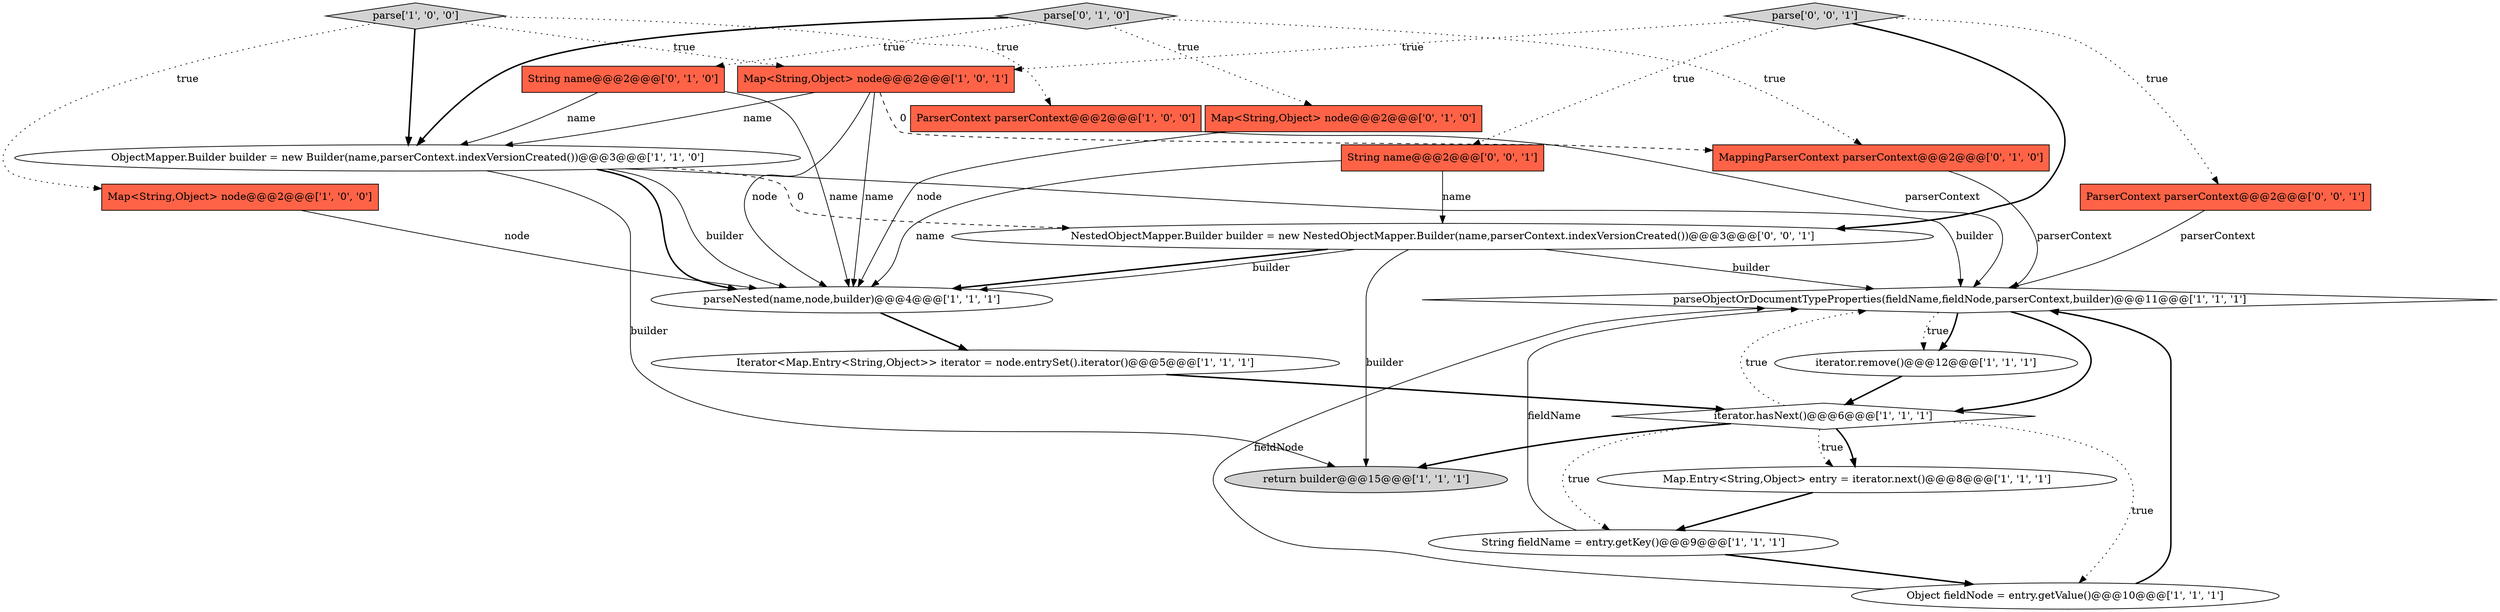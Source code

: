 digraph {
15 [style = filled, label = "String name@@@2@@@['0', '1', '0']", fillcolor = tomato, shape = box image = "AAA0AAABBB2BBB"];
9 [style = filled, label = "return builder@@@15@@@['1', '1', '1']", fillcolor = lightgray, shape = ellipse image = "AAA0AAABBB1BBB"];
12 [style = filled, label = "Map<String,Object> node@@@2@@@['1', '0', '1']", fillcolor = tomato, shape = box image = "AAA0AAABBB1BBB"];
21 [style = filled, label = "String name@@@2@@@['0', '0', '1']", fillcolor = tomato, shape = box image = "AAA0AAABBB3BBB"];
6 [style = filled, label = "String fieldName = entry.getKey()@@@9@@@['1', '1', '1']", fillcolor = white, shape = ellipse image = "AAA0AAABBB1BBB"];
2 [style = filled, label = "parseObjectOrDocumentTypeProperties(fieldName,fieldNode,parserContext,builder)@@@11@@@['1', '1', '1']", fillcolor = white, shape = diamond image = "AAA0AAABBB1BBB"];
14 [style = filled, label = "Map<String,Object> node@@@2@@@['0', '1', '0']", fillcolor = tomato, shape = box image = "AAA0AAABBB2BBB"];
13 [style = filled, label = "iterator.hasNext()@@@6@@@['1', '1', '1']", fillcolor = white, shape = diamond image = "AAA0AAABBB1BBB"];
20 [style = filled, label = "NestedObjectMapper.Builder builder = new NestedObjectMapper.Builder(name,parserContext.indexVersionCreated())@@@3@@@['0', '0', '1']", fillcolor = white, shape = ellipse image = "AAA0AAABBB3BBB"];
8 [style = filled, label = "Object fieldNode = entry.getValue()@@@10@@@['1', '1', '1']", fillcolor = white, shape = ellipse image = "AAA0AAABBB1BBB"];
1 [style = filled, label = "Iterator<Map.Entry<String,Object>> iterator = node.entrySet().iterator()@@@5@@@['1', '1', '1']", fillcolor = white, shape = ellipse image = "AAA0AAABBB1BBB"];
16 [style = filled, label = "parse['0', '1', '0']", fillcolor = lightgray, shape = diamond image = "AAA0AAABBB2BBB"];
17 [style = filled, label = "MappingParserContext parserContext@@@2@@@['0', '1', '0']", fillcolor = tomato, shape = box image = "AAA1AAABBB2BBB"];
4 [style = filled, label = "ObjectMapper.Builder builder = new Builder(name,parserContext.indexVersionCreated())@@@3@@@['1', '1', '0']", fillcolor = white, shape = ellipse image = "AAA0AAABBB1BBB"];
5 [style = filled, label = "ParserContext parserContext@@@2@@@['1', '0', '0']", fillcolor = tomato, shape = box image = "AAA0AAABBB1BBB"];
19 [style = filled, label = "parse['0', '0', '1']", fillcolor = lightgray, shape = diamond image = "AAA0AAABBB3BBB"];
0 [style = filled, label = "iterator.remove()@@@12@@@['1', '1', '1']", fillcolor = white, shape = ellipse image = "AAA0AAABBB1BBB"];
18 [style = filled, label = "ParserContext parserContext@@@2@@@['0', '0', '1']", fillcolor = tomato, shape = box image = "AAA0AAABBB3BBB"];
11 [style = filled, label = "Map.Entry<String,Object> entry = iterator.next()@@@8@@@['1', '1', '1']", fillcolor = white, shape = ellipse image = "AAA0AAABBB1BBB"];
10 [style = filled, label = "parseNested(name,node,builder)@@@4@@@['1', '1', '1']", fillcolor = white, shape = ellipse image = "AAA0AAABBB1BBB"];
3 [style = filled, label = "parse['1', '0', '0']", fillcolor = lightgray, shape = diamond image = "AAA0AAABBB1BBB"];
7 [style = filled, label = "Map<String,Object> node@@@2@@@['1', '0', '0']", fillcolor = tomato, shape = box image = "AAA0AAABBB1BBB"];
20->9 [style = solid, label="builder"];
4->10 [style = bold, label=""];
13->6 [style = dotted, label="true"];
3->7 [style = dotted, label="true"];
2->0 [style = dotted, label="true"];
0->13 [style = bold, label=""];
4->9 [style = solid, label="builder"];
15->4 [style = solid, label="name"];
19->20 [style = bold, label=""];
11->6 [style = bold, label=""];
16->17 [style = dotted, label="true"];
16->15 [style = dotted, label="true"];
21->20 [style = solid, label="name"];
19->18 [style = dotted, label="true"];
12->17 [style = dashed, label="0"];
19->12 [style = dotted, label="true"];
20->2 [style = solid, label="builder"];
19->21 [style = dotted, label="true"];
17->2 [style = solid, label="parserContext"];
13->11 [style = bold, label=""];
1->13 [style = bold, label=""];
3->4 [style = bold, label=""];
8->2 [style = solid, label="fieldNode"];
4->2 [style = solid, label="builder"];
2->13 [style = bold, label=""];
20->10 [style = bold, label=""];
13->2 [style = dotted, label="true"];
12->4 [style = solid, label="name"];
2->0 [style = bold, label=""];
3->5 [style = dotted, label="true"];
6->2 [style = solid, label="fieldName"];
8->2 [style = bold, label=""];
12->10 [style = solid, label="name"];
13->8 [style = dotted, label="true"];
4->20 [style = dashed, label="0"];
3->12 [style = dotted, label="true"];
20->10 [style = solid, label="builder"];
21->10 [style = solid, label="name"];
6->8 [style = bold, label=""];
4->10 [style = solid, label="builder"];
16->14 [style = dotted, label="true"];
18->2 [style = solid, label="parserContext"];
13->11 [style = dotted, label="true"];
13->9 [style = bold, label=""];
16->4 [style = bold, label=""];
10->1 [style = bold, label=""];
14->10 [style = solid, label="node"];
5->2 [style = solid, label="parserContext"];
12->10 [style = solid, label="node"];
15->10 [style = solid, label="name"];
7->10 [style = solid, label="node"];
}
